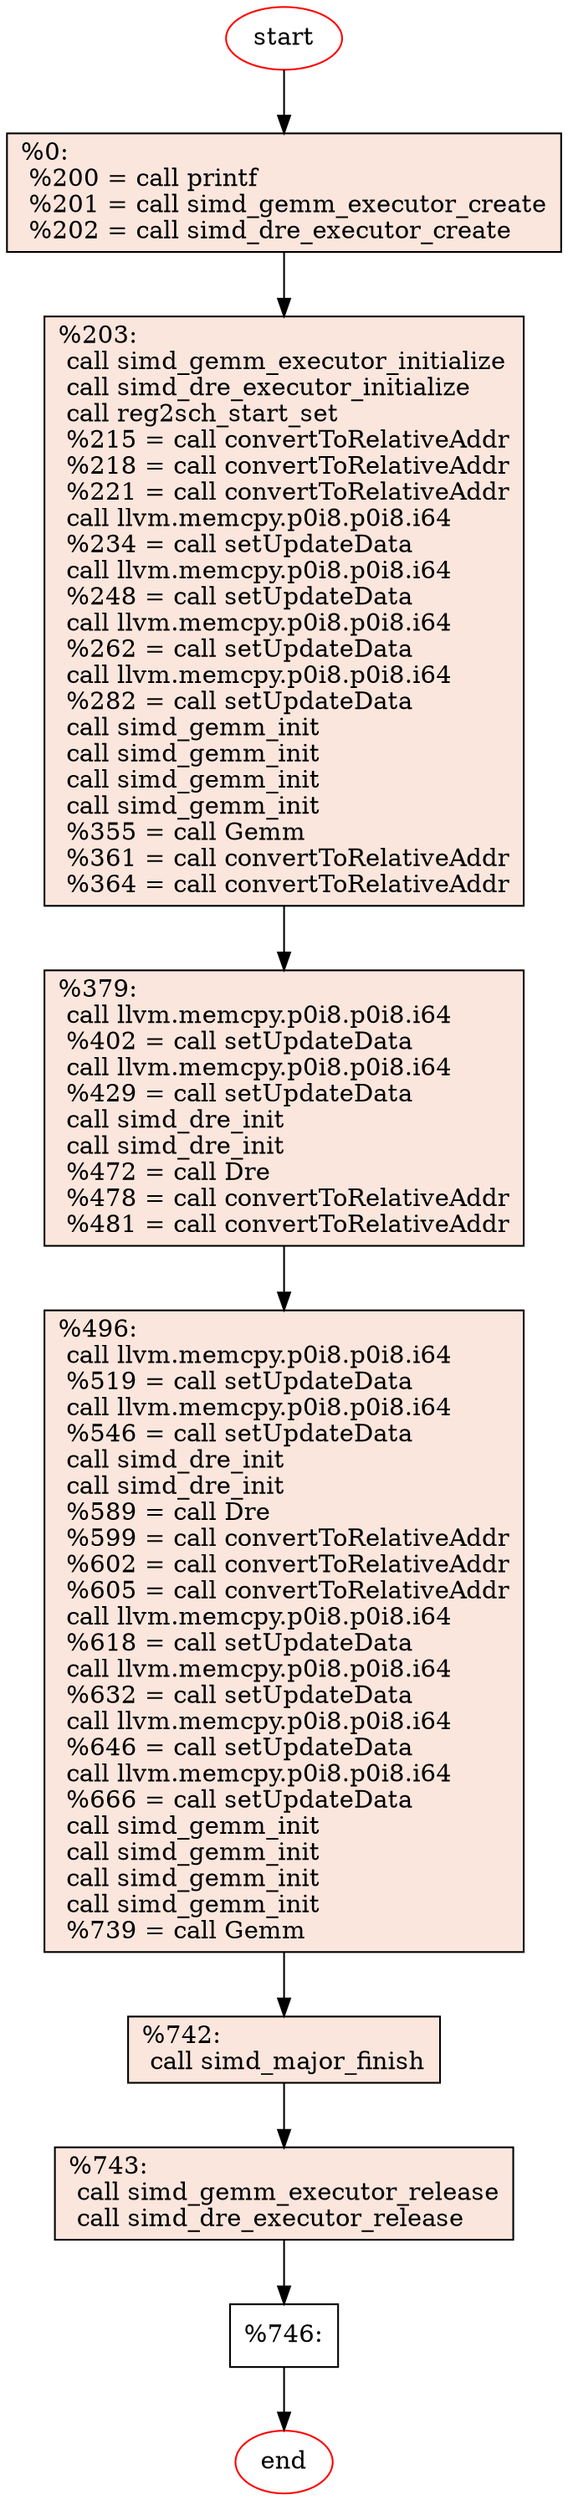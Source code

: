 digraph "foo" {
	node_0017[shape=record, style=filled, fillcolor="#f3c7b170", label="{%0:\l %200 = call printf\l %201 = call simd_gemm_executor_create\l %202 = call simd_dre_executor_create\l}"]
	node_0018[shape=record, style=filled, fillcolor="#f3c7b170", label="{%203:\l call simd_gemm_executor_initialize\l call simd_dre_executor_initialize\l call reg2sch_start_set\l %215 = call convertToRelativeAddr\l %218 = call convertToRelativeAddr\l %221 = call convertToRelativeAddr\l call llvm.memcpy.p0i8.p0i8.i64\l %234 = call setUpdateData\l call llvm.memcpy.p0i8.p0i8.i64\l %248 = call setUpdateData\l call llvm.memcpy.p0i8.p0i8.i64\l %262 = call setUpdateData\l call llvm.memcpy.p0i8.p0i8.i64\l %282 = call setUpdateData\l call simd_gemm_init\l call simd_gemm_init\l call simd_gemm_init\l call simd_gemm_init\l %355 = call Gemm\l %361 = call convertToRelativeAddr\l %364 = call convertToRelativeAddr\l}"]
	node_0024[shape=record, style=filled, fillcolor="#f3c7b170", label="{%379:\l call llvm.memcpy.p0i8.p0i8.i64\l %402 = call setUpdateData\l call llvm.memcpy.p0i8.p0i8.i64\l %429 = call setUpdateData\l call simd_dre_init\l call simd_dre_init\l %472 = call Dre\l %478 = call convertToRelativeAddr\l %481 = call convertToRelativeAddr\l}"]
	node_0030[shape=record, style=filled, fillcolor="#f3c7b170", label="{%496:\l call llvm.memcpy.p0i8.p0i8.i64\l %519 = call setUpdateData\l call llvm.memcpy.p0i8.p0i8.i64\l %546 = call setUpdateData\l call simd_dre_init\l call simd_dre_init\l %589 = call Dre\l %599 = call convertToRelativeAddr\l %602 = call convertToRelativeAddr\l %605 = call convertToRelativeAddr\l call llvm.memcpy.p0i8.p0i8.i64\l %618 = call setUpdateData\l call llvm.memcpy.p0i8.p0i8.i64\l %632 = call setUpdateData\l call llvm.memcpy.p0i8.p0i8.i64\l %646 = call setUpdateData\l call llvm.memcpy.p0i8.p0i8.i64\l %666 = call setUpdateData\l call simd_gemm_init\l call simd_gemm_init\l call simd_gemm_init\l call simd_gemm_init\l %739 = call Gemm\l}"]
	node_0031[shape=record, style=filled, fillcolor="#f3c7b170", label="{%742:\l call simd_major_finish\l}"]
	node_0032[shape=record, style=filled, fillcolor="#f3c7b170", label="{%743:\l call simd_gemm_executor_release\l call simd_dre_executor_release\l}"]
	node_0033[shape=record, label="%746:\l"]
	start[shape=ellipse, label="start", color=red]
	end[shape=ellipse, label="end", color=red]
	node_0017 -> node_0018 
	node_0018 -> node_0024 
	node_0024 -> node_0030 
	node_0030 -> node_0031 
	node_0031 -> node_0032 
	node_0032 -> node_0033 
	start -> node_0017 
	node_0033 -> end 
}
